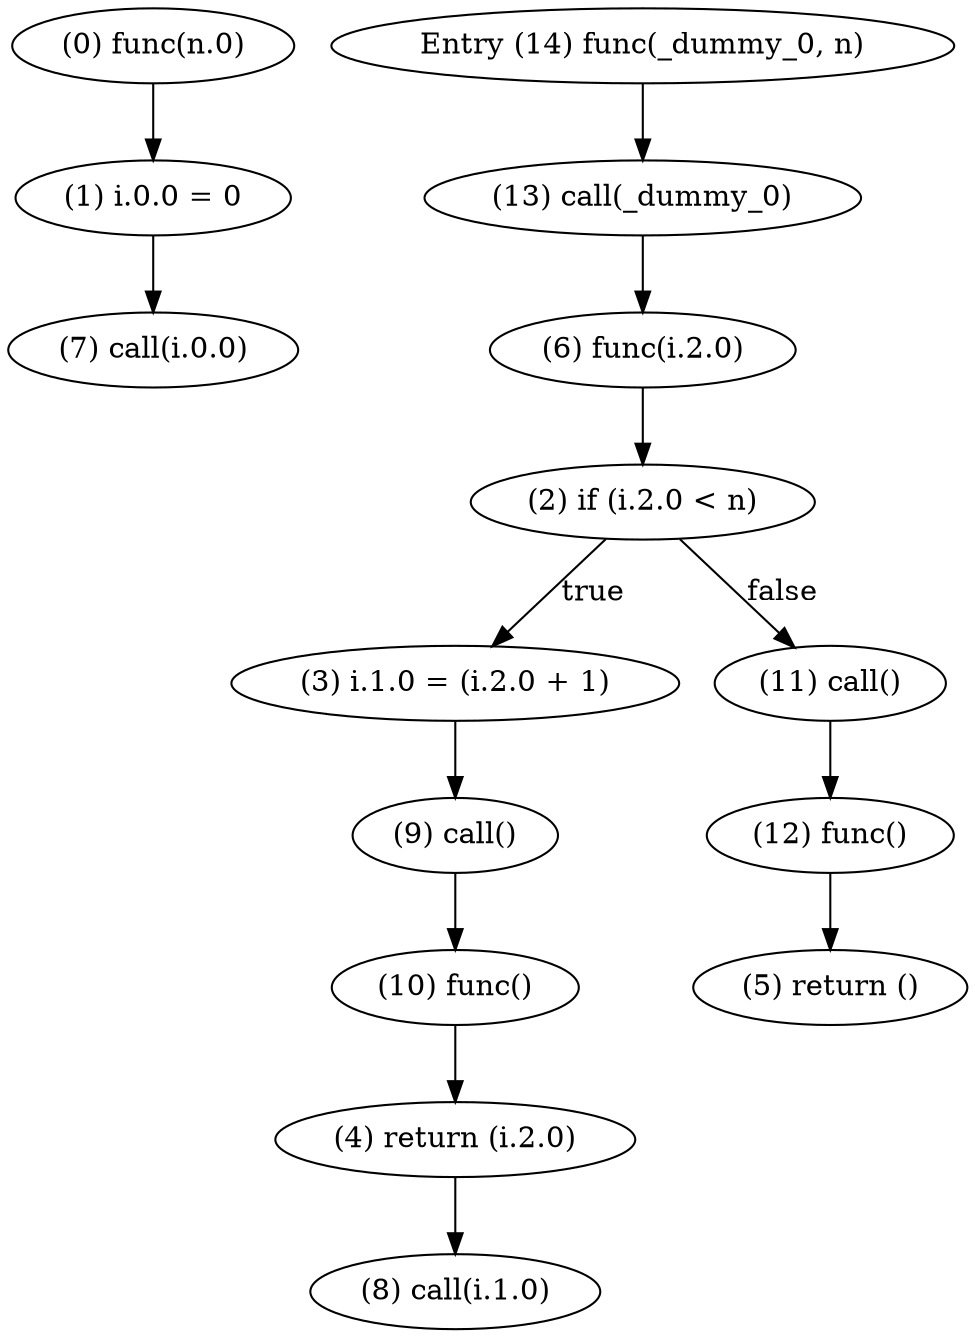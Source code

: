 digraph {
    0 [ label = "(0) func(n.0)" ]
    1 [ label = "(1) i.0.0 = 0" ]
    2 [ label = "(2) if (i.2.0 < n)" ]
    3 [ label = "(3) i.1.0 = (i.2.0 + 1)" ]
    4 [ label = "(4) return (i.2.0)" ]
    5 [ label = "(5) return ()" ]
    6 [ label = "(6) func(i.2.0)" ]
    7 [ label = "(7) call(i.0.0)" ]
    8 [ label = "(8) call(i.1.0)" ]
    9 [ label = "(9) call()" ]
    10 [ label = "(10) func()" ]
    11 [ label = "(11) call()" ]
    12 [ label = "(12) func()" ]
    13 [ label = "(13) call(_dummy_0)" ]
    14 [ label = "Entry (14) func(_dummy_0, n)" ]
    0 -> 1 [ label = "" ]
    1 -> 7 [ label = "" ]
    2 -> 11 [ label = "false" ]
    2 -> 3 [ label = "true" ]
    3 -> 9 [ label = "" ]
    4 -> 8 [ label = "" ]
    6 -> 2 [ label = "" ]
    9 -> 10 [ label = "" ]
    10 -> 4 [ label = "" ]
    11 -> 12 [ label = "" ]
    12 -> 5 [ label = "" ]
    13 -> 6 [ label = "" ]
    14 -> 13 [ label = "" ]
}
